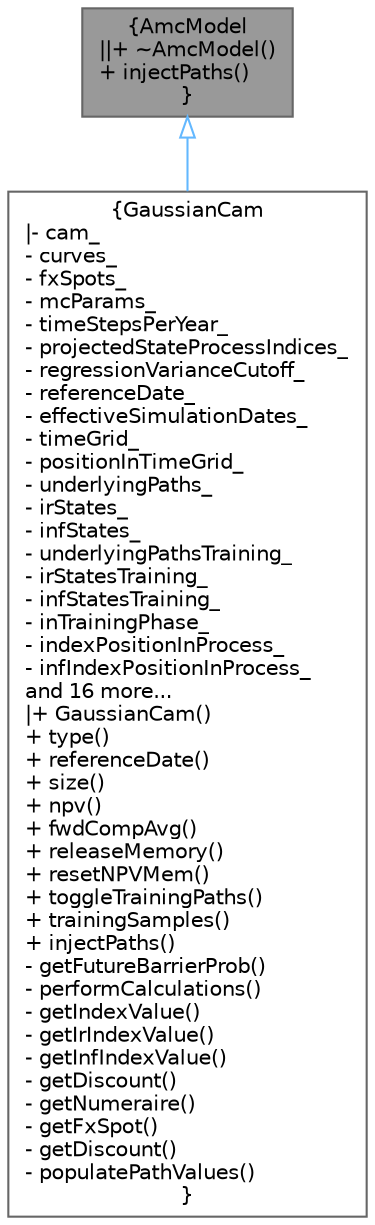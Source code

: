 digraph "AmcModel"
{
 // INTERACTIVE_SVG=YES
 // LATEX_PDF_SIZE
  bgcolor="transparent";
  edge [fontname=Helvetica,fontsize=10,labelfontname=Helvetica,labelfontsize=10];
  node [fontname=Helvetica,fontsize=10,shape=box,height=0.2,width=0.4];
  Node1 [label="{AmcModel\n||+ ~AmcModel()\l+ injectPaths()\l}",height=0.2,width=0.4,color="gray40", fillcolor="grey60", style="filled", fontcolor="black",tooltip=" "];
  Node1 -> Node2 [dir="back",color="steelblue1",style="solid",arrowtail="onormal"];
  Node2 [label="{GaussianCam\n|- cam_\l- curves_\l- fxSpots_\l- mcParams_\l- timeStepsPerYear_\l- projectedStateProcessIndices_\l- regressionVarianceCutoff_\l- referenceDate_\l- effectiveSimulationDates_\l- timeGrid_\l- positionInTimeGrid_\l- underlyingPaths_\l- irStates_\l- infStates_\l- underlyingPathsTraining_\l- irStatesTraining_\l- infStatesTraining_\l- inTrainingPhase_\l- indexPositionInProcess_\l- infIndexPositionInProcess_\land 16 more...\l|+ GaussianCam()\l+ type()\l+ referenceDate()\l+ size()\l+ npv()\l+ fwdCompAvg()\l+ releaseMemory()\l+ resetNPVMem()\l+ toggleTrainingPaths()\l+ trainingSamples()\l+ injectPaths()\l- getFutureBarrierProb()\l- performCalculations()\l- getIndexValue()\l- getIrIndexValue()\l- getInfIndexValue()\l- getDiscount()\l- getNumeraire()\l- getFxSpot()\l- getDiscount()\l- populatePathValues()\l}",height=0.2,width=0.4,color="gray40", fillcolor="white", style="filled",URL="$classore_1_1data_1_1_gaussian_cam.html",tooltip=" "];
}
